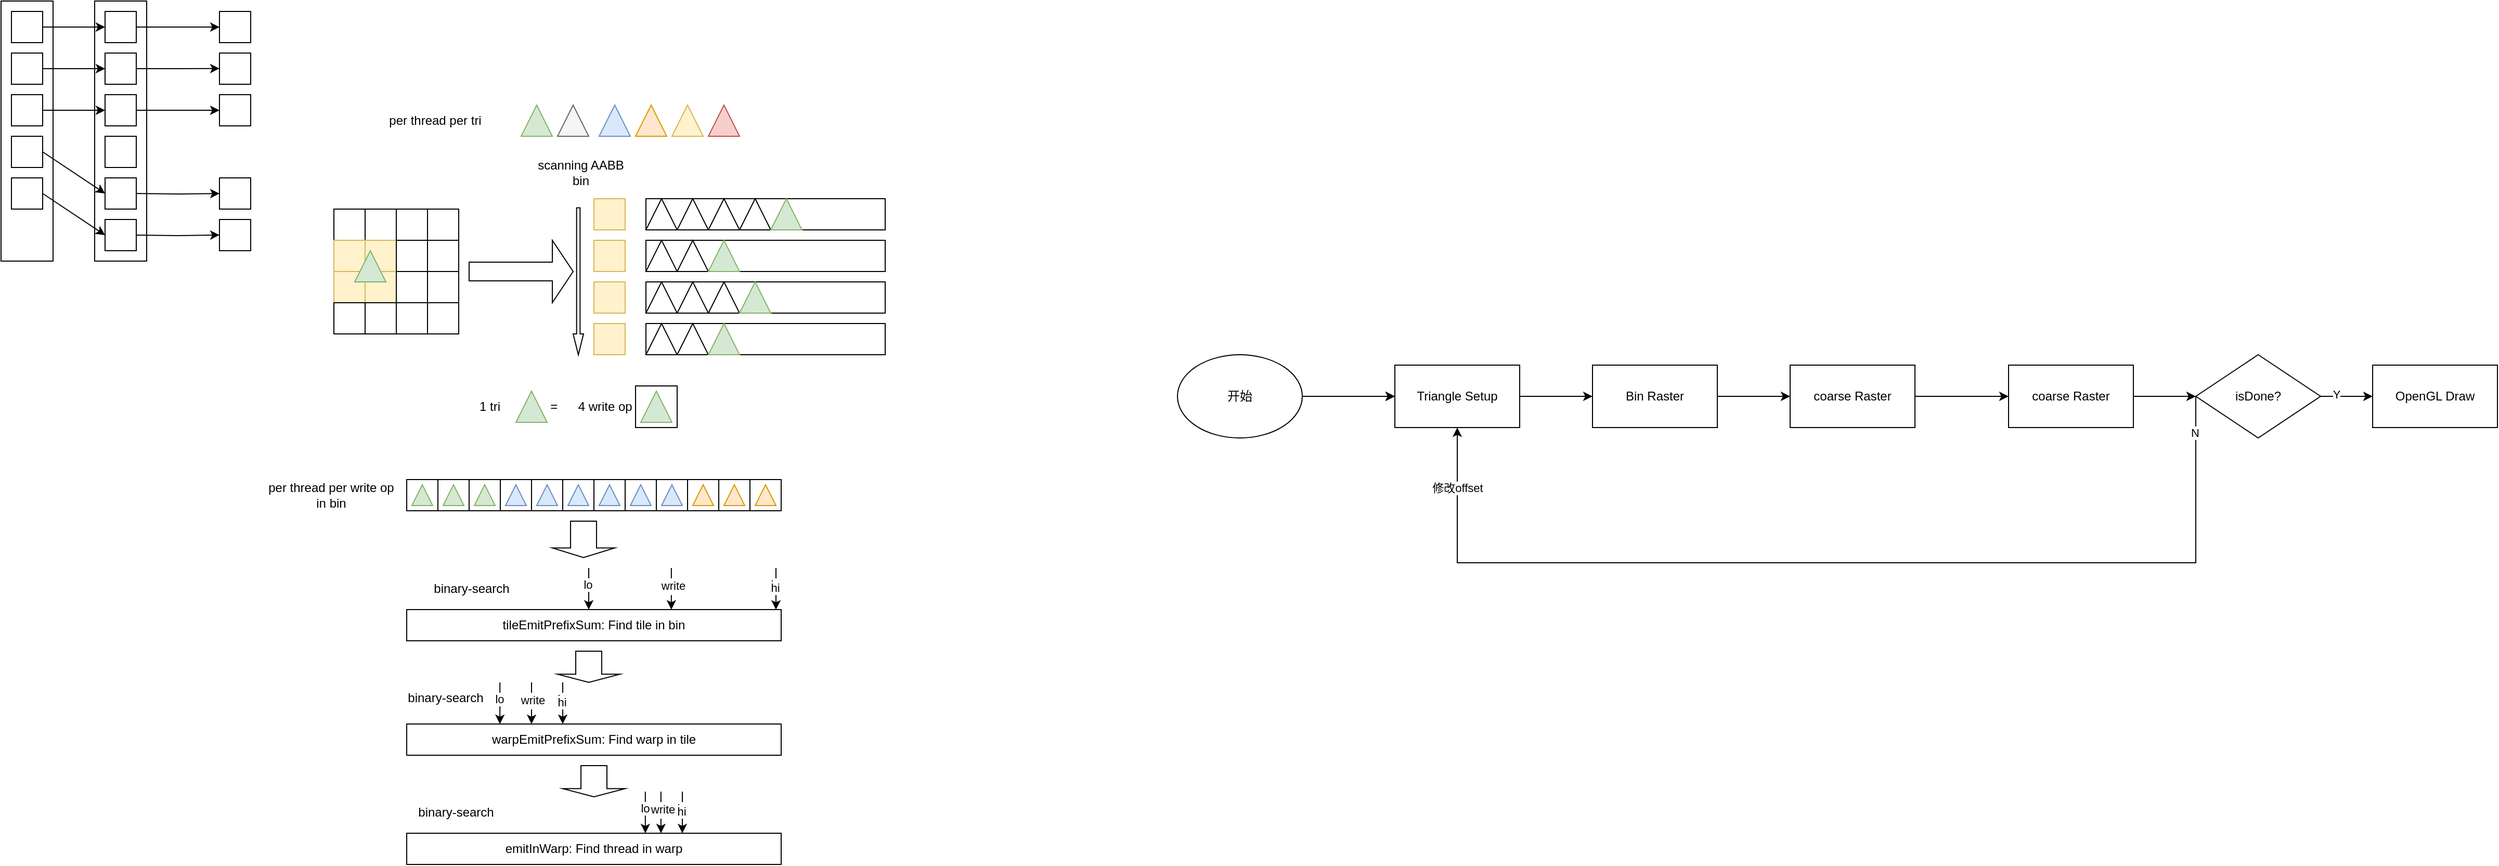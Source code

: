 <mxfile version="24.2.2" type="github">
  <diagram name="第 1 页" id="LOQZdf_YecflDSfbPk9R">
    <mxGraphModel dx="1514" dy="857" grid="1" gridSize="10" guides="1" tooltips="1" connect="1" arrows="1" fold="1" page="1" pageScale="1" pageWidth="827" pageHeight="1169" math="0" shadow="0">
      <root>
        <mxCell id="0" />
        <mxCell id="1" parent="0" />
        <mxCell id="KsGBipaj28z4vU5Ojqf7-1" value="" style="rounded=0;whiteSpace=wrap;html=1;" parent="1" vertex="1">
          <mxGeometry x="140" y="20" width="50" height="250" as="geometry" />
        </mxCell>
        <mxCell id="KsGBipaj28z4vU5Ojqf7-9" value="" style="edgeStyle=orthogonalEdgeStyle;rounded=0;orthogonalLoop=1;jettySize=auto;html=1;" parent="1" source="KsGBipaj28z4vU5Ojqf7-2" target="KsGBipaj28z4vU5Ojqf7-8" edge="1">
          <mxGeometry relative="1" as="geometry" />
        </mxCell>
        <mxCell id="KsGBipaj28z4vU5Ojqf7-2" value="" style="rounded=0;whiteSpace=wrap;html=1;" parent="1" vertex="1">
          <mxGeometry x="150" y="30" width="30" height="30" as="geometry" />
        </mxCell>
        <mxCell id="KsGBipaj28z4vU5Ojqf7-14" style="edgeStyle=orthogonalEdgeStyle;rounded=0;orthogonalLoop=1;jettySize=auto;html=1;exitX=1;exitY=0.5;exitDx=0;exitDy=0;" parent="1" source="KsGBipaj28z4vU5Ojqf7-3" edge="1">
          <mxGeometry relative="1" as="geometry">
            <mxPoint x="260.0" y="84.857" as="targetPoint" />
          </mxGeometry>
        </mxCell>
        <mxCell id="KsGBipaj28z4vU5Ojqf7-3" value="" style="rounded=0;whiteSpace=wrap;html=1;" parent="1" vertex="1">
          <mxGeometry x="150" y="70" width="30" height="30" as="geometry" />
        </mxCell>
        <mxCell id="KsGBipaj28z4vU5Ojqf7-12" value="" style="edgeStyle=orthogonalEdgeStyle;rounded=0;orthogonalLoop=1;jettySize=auto;html=1;" parent="1" source="KsGBipaj28z4vU5Ojqf7-4" target="KsGBipaj28z4vU5Ojqf7-11" edge="1">
          <mxGeometry relative="1" as="geometry" />
        </mxCell>
        <mxCell id="KsGBipaj28z4vU5Ojqf7-4" value="" style="rounded=0;whiteSpace=wrap;html=1;" parent="1" vertex="1">
          <mxGeometry x="150" y="110" width="30" height="30" as="geometry" />
        </mxCell>
        <mxCell id="KsGBipaj28z4vU5Ojqf7-5" value="" style="rounded=0;whiteSpace=wrap;html=1;" parent="1" vertex="1">
          <mxGeometry x="150" y="150" width="30" height="30" as="geometry" />
        </mxCell>
        <mxCell id="KsGBipaj28z4vU5Ojqf7-6" value="" style="rounded=0;whiteSpace=wrap;html=1;" parent="1" vertex="1">
          <mxGeometry x="150" y="190" width="30" height="30" as="geometry" />
        </mxCell>
        <mxCell id="KsGBipaj28z4vU5Ojqf7-7" value="" style="rounded=0;whiteSpace=wrap;html=1;" parent="1" vertex="1">
          <mxGeometry x="150" y="230" width="30" height="30" as="geometry" />
        </mxCell>
        <mxCell id="KsGBipaj28z4vU5Ojqf7-8" value="" style="rounded=0;whiteSpace=wrap;html=1;" parent="1" vertex="1">
          <mxGeometry x="260" y="30" width="30" height="30" as="geometry" />
        </mxCell>
        <mxCell id="KsGBipaj28z4vU5Ojqf7-11" value="" style="rounded=0;whiteSpace=wrap;html=1;" parent="1" vertex="1">
          <mxGeometry x="260" y="110" width="30" height="30" as="geometry" />
        </mxCell>
        <mxCell id="KsGBipaj28z4vU5Ojqf7-15" value="" style="rounded=0;whiteSpace=wrap;html=1;" parent="1" vertex="1">
          <mxGeometry x="260" y="70" width="30" height="30" as="geometry" />
        </mxCell>
        <mxCell id="KsGBipaj28z4vU5Ojqf7-16" value="" style="edgeStyle=orthogonalEdgeStyle;rounded=0;orthogonalLoop=1;jettySize=auto;html=1;" parent="1" target="KsGBipaj28z4vU5Ojqf7-18" edge="1">
          <mxGeometry relative="1" as="geometry">
            <mxPoint x="180" y="205" as="sourcePoint" />
          </mxGeometry>
        </mxCell>
        <mxCell id="KsGBipaj28z4vU5Ojqf7-17" style="edgeStyle=orthogonalEdgeStyle;rounded=0;orthogonalLoop=1;jettySize=auto;html=1;exitX=1;exitY=0.5;exitDx=0;exitDy=0;" parent="1" edge="1">
          <mxGeometry relative="1" as="geometry">
            <mxPoint x="260.0" y="244.857" as="targetPoint" />
            <mxPoint x="180" y="245" as="sourcePoint" />
          </mxGeometry>
        </mxCell>
        <mxCell id="KsGBipaj28z4vU5Ojqf7-18" value="" style="rounded=0;whiteSpace=wrap;html=1;" parent="1" vertex="1">
          <mxGeometry x="260" y="190" width="30" height="30" as="geometry" />
        </mxCell>
        <mxCell id="KsGBipaj28z4vU5Ojqf7-19" value="" style="rounded=0;whiteSpace=wrap;html=1;" parent="1" vertex="1">
          <mxGeometry x="260" y="230" width="30" height="30" as="geometry" />
        </mxCell>
        <mxCell id="KsGBipaj28z4vU5Ojqf7-20" value="" style="rounded=0;whiteSpace=wrap;html=1;" parent="1" vertex="1">
          <mxGeometry x="50" y="20" width="50" height="250" as="geometry" />
        </mxCell>
        <mxCell id="KsGBipaj28z4vU5Ojqf7-26" style="edgeStyle=orthogonalEdgeStyle;rounded=0;orthogonalLoop=1;jettySize=auto;html=1;exitX=1;exitY=0.5;exitDx=0;exitDy=0;entryX=0;entryY=0.5;entryDx=0;entryDy=0;" parent="1" source="KsGBipaj28z4vU5Ojqf7-21" target="KsGBipaj28z4vU5Ojqf7-2" edge="1">
          <mxGeometry relative="1" as="geometry" />
        </mxCell>
        <mxCell id="KsGBipaj28z4vU5Ojqf7-21" value="" style="rounded=0;whiteSpace=wrap;html=1;" parent="1" vertex="1">
          <mxGeometry x="60" y="30" width="30" height="30" as="geometry" />
        </mxCell>
        <mxCell id="KsGBipaj28z4vU5Ojqf7-27" style="edgeStyle=orthogonalEdgeStyle;rounded=0;orthogonalLoop=1;jettySize=auto;html=1;exitX=1;exitY=0.5;exitDx=0;exitDy=0;entryX=0;entryY=0.5;entryDx=0;entryDy=0;" parent="1" source="KsGBipaj28z4vU5Ojqf7-22" target="KsGBipaj28z4vU5Ojqf7-3" edge="1">
          <mxGeometry relative="1" as="geometry" />
        </mxCell>
        <mxCell id="KsGBipaj28z4vU5Ojqf7-22" value="" style="rounded=0;whiteSpace=wrap;html=1;" parent="1" vertex="1">
          <mxGeometry x="60" y="70" width="30" height="30" as="geometry" />
        </mxCell>
        <mxCell id="KsGBipaj28z4vU5Ojqf7-28" style="edgeStyle=orthogonalEdgeStyle;rounded=0;orthogonalLoop=1;jettySize=auto;html=1;exitX=1;exitY=0.5;exitDx=0;exitDy=0;entryX=0;entryY=0.5;entryDx=0;entryDy=0;" parent="1" source="KsGBipaj28z4vU5Ojqf7-23" target="KsGBipaj28z4vU5Ojqf7-4" edge="1">
          <mxGeometry relative="1" as="geometry" />
        </mxCell>
        <mxCell id="KsGBipaj28z4vU5Ojqf7-23" value="" style="rounded=0;whiteSpace=wrap;html=1;" parent="1" vertex="1">
          <mxGeometry x="60" y="110" width="30" height="30" as="geometry" />
        </mxCell>
        <mxCell id="KsGBipaj28z4vU5Ojqf7-29" style="rounded=0;orthogonalLoop=1;jettySize=auto;html=1;exitX=1;exitY=0.5;exitDx=0;exitDy=0;entryX=0;entryY=0.5;entryDx=0;entryDy=0;" parent="1" source="KsGBipaj28z4vU5Ojqf7-24" target="KsGBipaj28z4vU5Ojqf7-6" edge="1">
          <mxGeometry relative="1" as="geometry" />
        </mxCell>
        <mxCell id="KsGBipaj28z4vU5Ojqf7-24" value="" style="rounded=0;whiteSpace=wrap;html=1;" parent="1" vertex="1">
          <mxGeometry x="60" y="150" width="30" height="30" as="geometry" />
        </mxCell>
        <mxCell id="KsGBipaj28z4vU5Ojqf7-30" style="rounded=0;orthogonalLoop=1;jettySize=auto;html=1;exitX=1;exitY=0.5;exitDx=0;exitDy=0;entryX=0;entryY=0.5;entryDx=0;entryDy=0;" parent="1" source="KsGBipaj28z4vU5Ojqf7-25" target="KsGBipaj28z4vU5Ojqf7-7" edge="1">
          <mxGeometry relative="1" as="geometry" />
        </mxCell>
        <mxCell id="KsGBipaj28z4vU5Ojqf7-25" value="" style="rounded=0;whiteSpace=wrap;html=1;" parent="1" vertex="1">
          <mxGeometry x="60" y="190" width="30" height="30" as="geometry" />
        </mxCell>
        <mxCell id="KsGBipaj28z4vU5Ojqf7-32" value="" style="rounded=0;whiteSpace=wrap;html=1;" parent="1" vertex="1">
          <mxGeometry x="370" y="220" width="30" height="30" as="geometry" />
        </mxCell>
        <mxCell id="KsGBipaj28z4vU5Ojqf7-33" value="" style="rounded=0;whiteSpace=wrap;html=1;" parent="1" vertex="1">
          <mxGeometry x="400" y="220" width="30" height="30" as="geometry" />
        </mxCell>
        <mxCell id="KsGBipaj28z4vU5Ojqf7-34" value="" style="rounded=0;whiteSpace=wrap;html=1;" parent="1" vertex="1">
          <mxGeometry x="430" y="220" width="30" height="30" as="geometry" />
        </mxCell>
        <mxCell id="KsGBipaj28z4vU5Ojqf7-35" value="" style="rounded=0;whiteSpace=wrap;html=1;" parent="1" vertex="1">
          <mxGeometry x="460" y="220" width="30" height="30" as="geometry" />
        </mxCell>
        <mxCell id="KsGBipaj28z4vU5Ojqf7-36" value="" style="rounded=0;whiteSpace=wrap;html=1;fillColor=#fff2cc;strokeColor=#d6b656;" parent="1" vertex="1">
          <mxGeometry x="370" y="250" width="30" height="30" as="geometry" />
        </mxCell>
        <mxCell id="KsGBipaj28z4vU5Ojqf7-37" value="" style="rounded=0;whiteSpace=wrap;html=1;fillColor=#fff2cc;strokeColor=#d6b656;" parent="1" vertex="1">
          <mxGeometry x="400" y="250" width="30" height="30" as="geometry" />
        </mxCell>
        <mxCell id="KsGBipaj28z4vU5Ojqf7-38" value="" style="rounded=0;whiteSpace=wrap;html=1;" parent="1" vertex="1">
          <mxGeometry x="430" y="250" width="30" height="30" as="geometry" />
        </mxCell>
        <mxCell id="KsGBipaj28z4vU5Ojqf7-39" value="" style="rounded=0;whiteSpace=wrap;html=1;" parent="1" vertex="1">
          <mxGeometry x="460" y="250" width="30" height="30" as="geometry" />
        </mxCell>
        <mxCell id="KsGBipaj28z4vU5Ojqf7-40" value="" style="rounded=0;whiteSpace=wrap;html=1;fillColor=#fff2cc;strokeColor=#d6b656;" parent="1" vertex="1">
          <mxGeometry x="370" y="280" width="30" height="30" as="geometry" />
        </mxCell>
        <mxCell id="KsGBipaj28z4vU5Ojqf7-41" value="" style="rounded=0;whiteSpace=wrap;html=1;fillColor=#fff2cc;strokeColor=#d6b656;" parent="1" vertex="1">
          <mxGeometry x="400" y="280" width="30" height="30" as="geometry" />
        </mxCell>
        <mxCell id="KsGBipaj28z4vU5Ojqf7-42" value="" style="rounded=0;whiteSpace=wrap;html=1;" parent="1" vertex="1">
          <mxGeometry x="430" y="280" width="30" height="30" as="geometry" />
        </mxCell>
        <mxCell id="KsGBipaj28z4vU5Ojqf7-43" value="" style="rounded=0;whiteSpace=wrap;html=1;" parent="1" vertex="1">
          <mxGeometry x="460" y="280" width="30" height="30" as="geometry" />
        </mxCell>
        <mxCell id="KsGBipaj28z4vU5Ojqf7-44" value="" style="rounded=0;whiteSpace=wrap;html=1;" parent="1" vertex="1">
          <mxGeometry x="370" y="310" width="30" height="30" as="geometry" />
        </mxCell>
        <mxCell id="KsGBipaj28z4vU5Ojqf7-45" value="" style="rounded=0;whiteSpace=wrap;html=1;" parent="1" vertex="1">
          <mxGeometry x="400" y="310" width="30" height="30" as="geometry" />
        </mxCell>
        <mxCell id="KsGBipaj28z4vU5Ojqf7-46" value="" style="rounded=0;whiteSpace=wrap;html=1;" parent="1" vertex="1">
          <mxGeometry x="430" y="310" width="30" height="30" as="geometry" />
        </mxCell>
        <mxCell id="KsGBipaj28z4vU5Ojqf7-47" value="" style="rounded=0;whiteSpace=wrap;html=1;" parent="1" vertex="1">
          <mxGeometry x="460" y="310" width="30" height="30" as="geometry" />
        </mxCell>
        <mxCell id="KsGBipaj28z4vU5Ojqf7-31" value="" style="triangle;whiteSpace=wrap;html=1;rotation=-90;fillColor=#d5e8d4;strokeColor=#82b366;" parent="1" vertex="1">
          <mxGeometry x="390" y="260" width="30" height="30" as="geometry" />
        </mxCell>
        <mxCell id="KsGBipaj28z4vU5Ojqf7-51" value="" style="rounded=0;whiteSpace=wrap;html=1;fillColor=#fff2cc;strokeColor=#d6b656;" parent="1" vertex="1">
          <mxGeometry x="620" y="210" width="30" height="30" as="geometry" />
        </mxCell>
        <mxCell id="KsGBipaj28z4vU5Ojqf7-52" value="" style="rounded=0;whiteSpace=wrap;html=1;fillColor=#fff2cc;strokeColor=#d6b656;" parent="1" vertex="1">
          <mxGeometry x="620" y="250" width="30" height="30" as="geometry" />
        </mxCell>
        <mxCell id="KsGBipaj28z4vU5Ojqf7-53" value="" style="rounded=0;whiteSpace=wrap;html=1;fillColor=#fff2cc;strokeColor=#d6b656;" parent="1" vertex="1">
          <mxGeometry x="620" y="290" width="30" height="30" as="geometry" />
        </mxCell>
        <mxCell id="KsGBipaj28z4vU5Ojqf7-54" value="" style="rounded=0;whiteSpace=wrap;html=1;fillColor=#fff2cc;strokeColor=#d6b656;" parent="1" vertex="1">
          <mxGeometry x="620" y="330" width="30" height="30" as="geometry" />
        </mxCell>
        <mxCell id="KsGBipaj28z4vU5Ojqf7-55" value="" style="rounded=0;whiteSpace=wrap;html=1;" parent="1" vertex="1">
          <mxGeometry x="670" y="210" width="230" height="30" as="geometry" />
        </mxCell>
        <mxCell id="KsGBipaj28z4vU5Ojqf7-56" value="" style="rounded=0;whiteSpace=wrap;html=1;" parent="1" vertex="1">
          <mxGeometry x="670" y="250" width="230" height="30" as="geometry" />
        </mxCell>
        <mxCell id="KsGBipaj28z4vU5Ojqf7-57" value="" style="rounded=0;whiteSpace=wrap;html=1;" parent="1" vertex="1">
          <mxGeometry x="670" y="290" width="230" height="30" as="geometry" />
        </mxCell>
        <mxCell id="KsGBipaj28z4vU5Ojqf7-58" value="" style="rounded=0;whiteSpace=wrap;html=1;" parent="1" vertex="1">
          <mxGeometry x="670" y="330" width="230" height="30" as="geometry" />
        </mxCell>
        <mxCell id="KsGBipaj28z4vU5Ojqf7-59" value="" style="triangle;whiteSpace=wrap;html=1;rotation=-90;" parent="1" vertex="1">
          <mxGeometry x="670" y="210" width="30" height="30" as="geometry" />
        </mxCell>
        <mxCell id="KsGBipaj28z4vU5Ojqf7-60" value="" style="triangle;whiteSpace=wrap;html=1;rotation=-90;" parent="1" vertex="1">
          <mxGeometry x="700" y="210" width="30" height="30" as="geometry" />
        </mxCell>
        <mxCell id="KsGBipaj28z4vU5Ojqf7-61" value="" style="triangle;whiteSpace=wrap;html=1;rotation=-90;" parent="1" vertex="1">
          <mxGeometry x="670" y="250" width="30" height="30" as="geometry" />
        </mxCell>
        <mxCell id="KsGBipaj28z4vU5Ojqf7-62" value="" style="triangle;whiteSpace=wrap;html=1;rotation=-90;" parent="1" vertex="1">
          <mxGeometry x="700" y="250" width="30" height="30" as="geometry" />
        </mxCell>
        <mxCell id="KsGBipaj28z4vU5Ojqf7-63" value="" style="triangle;whiteSpace=wrap;html=1;rotation=-90;" parent="1" vertex="1">
          <mxGeometry x="670" y="290" width="30" height="30" as="geometry" />
        </mxCell>
        <mxCell id="KsGBipaj28z4vU5Ojqf7-64" value="" style="triangle;whiteSpace=wrap;html=1;rotation=-90;" parent="1" vertex="1">
          <mxGeometry x="700" y="290" width="30" height="30" as="geometry" />
        </mxCell>
        <mxCell id="KsGBipaj28z4vU5Ojqf7-65" value="" style="triangle;whiteSpace=wrap;html=1;rotation=-90;" parent="1" vertex="1">
          <mxGeometry x="670" y="330" width="30" height="30" as="geometry" />
        </mxCell>
        <mxCell id="KsGBipaj28z4vU5Ojqf7-66" value="" style="triangle;whiteSpace=wrap;html=1;rotation=-90;" parent="1" vertex="1">
          <mxGeometry x="700" y="330" width="30" height="30" as="geometry" />
        </mxCell>
        <mxCell id="KsGBipaj28z4vU5Ojqf7-67" value="" style="triangle;whiteSpace=wrap;html=1;rotation=-90;" parent="1" vertex="1">
          <mxGeometry x="730" y="210" width="30" height="30" as="geometry" />
        </mxCell>
        <mxCell id="KsGBipaj28z4vU5Ojqf7-68" value="" style="triangle;whiteSpace=wrap;html=1;rotation=-90;" parent="1" vertex="1">
          <mxGeometry x="760" y="210" width="30" height="30" as="geometry" />
        </mxCell>
        <mxCell id="KsGBipaj28z4vU5Ojqf7-69" value="" style="triangle;whiteSpace=wrap;html=1;rotation=-90;" parent="1" vertex="1">
          <mxGeometry x="730" y="290" width="30" height="30" as="geometry" />
        </mxCell>
        <mxCell id="KsGBipaj28z4vU5Ojqf7-71" value="" style="triangle;whiteSpace=wrap;html=1;rotation=-90;fillColor=#d5e8d4;strokeColor=#82b366;" parent="1" vertex="1">
          <mxGeometry x="790" y="210" width="30" height="30" as="geometry" />
        </mxCell>
        <mxCell id="KsGBipaj28z4vU5Ojqf7-72" value="" style="triangle;whiteSpace=wrap;html=1;rotation=-90;fillColor=#d5e8d4;strokeColor=#82b366;" parent="1" vertex="1">
          <mxGeometry x="730" y="250" width="30" height="30" as="geometry" />
        </mxCell>
        <mxCell id="KsGBipaj28z4vU5Ojqf7-73" value="" style="triangle;whiteSpace=wrap;html=1;rotation=-90;fillColor=#d5e8d4;strokeColor=#82b366;" parent="1" vertex="1">
          <mxGeometry x="760" y="290" width="30" height="30" as="geometry" />
        </mxCell>
        <mxCell id="KsGBipaj28z4vU5Ojqf7-74" value="" style="triangle;whiteSpace=wrap;html=1;rotation=-90;fillColor=#d5e8d4;strokeColor=#82b366;" parent="1" vertex="1">
          <mxGeometry x="730" y="330" width="30" height="30" as="geometry" />
        </mxCell>
        <mxCell id="KsGBipaj28z4vU5Ojqf7-76" value="" style="html=1;shadow=0;dashed=0;align=center;verticalAlign=middle;shape=mxgraph.arrows2.arrow;dy=0.67;dx=20;notch=0;rotation=90;" parent="1" vertex="1">
          <mxGeometry x="534.38" y="284.38" width="141.25" height="10" as="geometry" />
        </mxCell>
        <mxCell id="KsGBipaj28z4vU5Ojqf7-77" value="scanning AABB bin" style="text;html=1;align=center;verticalAlign=middle;whiteSpace=wrap;rounded=0;" parent="1" vertex="1">
          <mxGeometry x="565" y="170" width="85" height="30" as="geometry" />
        </mxCell>
        <mxCell id="KsGBipaj28z4vU5Ojqf7-80" value="" style="shape=singleArrow;whiteSpace=wrap;html=1;" parent="1" vertex="1">
          <mxGeometry x="500" y="250" width="100" height="60" as="geometry" />
        </mxCell>
        <mxCell id="KsGBipaj28z4vU5Ojqf7-95" value="" style="rounded=0;whiteSpace=wrap;html=1;rotation=-90;container=0;" parent="1" vertex="1">
          <mxGeometry x="440" y="480" width="30" height="30" as="geometry" />
        </mxCell>
        <mxCell id="KsGBipaj28z4vU5Ojqf7-119" value="" style="group" parent="1" vertex="1" connectable="0">
          <mxGeometry x="490" y="390" width="210" height="40" as="geometry" />
        </mxCell>
        <mxCell id="KsGBipaj28z4vU5Ojqf7-106" value="" style="triangle;whiteSpace=wrap;html=1;rotation=-90;fillColor=#d5e8d4;strokeColor=#82b366;" parent="KsGBipaj28z4vU5Ojqf7-119" vertex="1">
          <mxGeometry x="55" y="5" width="30" height="30" as="geometry" />
        </mxCell>
        <mxCell id="KsGBipaj28z4vU5Ojqf7-116" value="" style="group" parent="KsGBipaj28z4vU5Ojqf7-119" vertex="1" connectable="0">
          <mxGeometry x="170" width="40" height="40" as="geometry" />
        </mxCell>
        <mxCell id="KsGBipaj28z4vU5Ojqf7-114" value="" style="rounded=0;whiteSpace=wrap;html=1;" parent="KsGBipaj28z4vU5Ojqf7-116" vertex="1">
          <mxGeometry width="40" height="40" as="geometry" />
        </mxCell>
        <mxCell id="KsGBipaj28z4vU5Ojqf7-115" value="" style="triangle;whiteSpace=wrap;html=1;rotation=-90;fillColor=#d5e8d4;strokeColor=#82b366;" parent="KsGBipaj28z4vU5Ojqf7-116" vertex="1">
          <mxGeometry x="5" y="5" width="30" height="30" as="geometry" />
        </mxCell>
        <mxCell id="KsGBipaj28z4vU5Ojqf7-117" value="1 tri" style="text;html=1;align=center;verticalAlign=middle;whiteSpace=wrap;rounded=0;" parent="KsGBipaj28z4vU5Ojqf7-119" vertex="1">
          <mxGeometry y="5" width="60" height="30" as="geometry" />
        </mxCell>
        <mxCell id="KsGBipaj28z4vU5Ojqf7-118" value="=&lt;span style=&quot;white-space: pre;&quot;&gt;&#x9;&lt;/span&gt;4 write op" style="text;html=1;align=center;verticalAlign=middle;whiteSpace=wrap;rounded=0;" parent="KsGBipaj28z4vU5Ojqf7-119" vertex="1">
          <mxGeometry x="85" y="5" width="85" height="30" as="geometry" />
        </mxCell>
        <mxCell id="KsGBipaj28z4vU5Ojqf7-120" value="" style="triangle;whiteSpace=wrap;html=1;rotation=-90;fillColor=#d5e8d4;strokeColor=#82b366;" parent="1" vertex="1">
          <mxGeometry x="445" y="485" width="20" height="20" as="geometry" />
        </mxCell>
        <mxCell id="KsGBipaj28z4vU5Ojqf7-121" value="" style="rounded=0;whiteSpace=wrap;html=1;rotation=-90;container=0;" parent="1" vertex="1">
          <mxGeometry x="470" y="480" width="30" height="30" as="geometry" />
        </mxCell>
        <mxCell id="KsGBipaj28z4vU5Ojqf7-122" value="" style="triangle;whiteSpace=wrap;html=1;rotation=-90;fillColor=#d5e8d4;strokeColor=#82b366;" parent="1" vertex="1">
          <mxGeometry x="475" y="485" width="20" height="20" as="geometry" />
        </mxCell>
        <mxCell id="KsGBipaj28z4vU5Ojqf7-123" value="" style="triangle;whiteSpace=wrap;html=1;rotation=-90;fillColor=#d5e8d4;strokeColor=#82b366;" parent="1" vertex="1">
          <mxGeometry x="550" y="120" width="30" height="30" as="geometry" />
        </mxCell>
        <mxCell id="KsGBipaj28z4vU5Ojqf7-124" value="" style="triangle;whiteSpace=wrap;html=1;rotation=-90;fillColor=#f5f5f5;strokeColor=#666666;fontColor=#333333;" parent="1" vertex="1">
          <mxGeometry x="585" y="120" width="30" height="30" as="geometry" />
        </mxCell>
        <mxCell id="KsGBipaj28z4vU5Ojqf7-125" value="" style="triangle;whiteSpace=wrap;html=1;rotation=-90;fillColor=#dae8fc;strokeColor=#6c8ebf;" parent="1" vertex="1">
          <mxGeometry x="625" y="120" width="30" height="30" as="geometry" />
        </mxCell>
        <mxCell id="KsGBipaj28z4vU5Ojqf7-126" value="" style="triangle;whiteSpace=wrap;html=1;rotation=-90;fillColor=#ffe6cc;strokeColor=#d79b00;" parent="1" vertex="1">
          <mxGeometry x="660" y="120" width="30" height="30" as="geometry" />
        </mxCell>
        <mxCell id="KsGBipaj28z4vU5Ojqf7-127" value="" style="triangle;whiteSpace=wrap;html=1;rotation=-90;fillColor=#fff2cc;strokeColor=#d6b656;" parent="1" vertex="1">
          <mxGeometry x="695" y="120" width="30" height="30" as="geometry" />
        </mxCell>
        <mxCell id="KsGBipaj28z4vU5Ojqf7-128" value="" style="triangle;whiteSpace=wrap;html=1;rotation=-90;fillColor=#f8cecc;strokeColor=#b85450;" parent="1" vertex="1">
          <mxGeometry x="730" y="120" width="30" height="30" as="geometry" />
        </mxCell>
        <mxCell id="KsGBipaj28z4vU5Ojqf7-131" value="per thread per tri" style="text;html=1;align=center;verticalAlign=middle;whiteSpace=wrap;rounded=0;" parent="1" vertex="1">
          <mxGeometry x="415" y="120" width="105" height="30" as="geometry" />
        </mxCell>
        <mxCell id="KsGBipaj28z4vU5Ojqf7-132" value="per thread per write op&lt;div&gt;in bin&lt;/div&gt;" style="text;html=1;align=center;verticalAlign=middle;whiteSpace=wrap;rounded=0;" parent="1" vertex="1">
          <mxGeometry x="305" y="480" width="125" height="30" as="geometry" />
        </mxCell>
        <mxCell id="KsGBipaj28z4vU5Ojqf7-133" value="" style="rounded=0;whiteSpace=wrap;html=1;rotation=-90;container=0;" parent="1" vertex="1">
          <mxGeometry x="500" y="480" width="30" height="30" as="geometry" />
        </mxCell>
        <mxCell id="KsGBipaj28z4vU5Ojqf7-134" value="" style="triangle;whiteSpace=wrap;html=1;rotation=-90;fillColor=#d5e8d4;strokeColor=#82b366;" parent="1" vertex="1">
          <mxGeometry x="505" y="485" width="20" height="20" as="geometry" />
        </mxCell>
        <mxCell id="KsGBipaj28z4vU5Ojqf7-135" value="" style="rounded=0;whiteSpace=wrap;html=1;rotation=-90;container=0;" parent="1" vertex="1">
          <mxGeometry x="530" y="480" width="30" height="30" as="geometry" />
        </mxCell>
        <mxCell id="KsGBipaj28z4vU5Ojqf7-136" value="" style="triangle;whiteSpace=wrap;html=1;rotation=-90;fillColor=#dae8fc;strokeColor=#6c8ebf;" parent="1" vertex="1">
          <mxGeometry x="535" y="485" width="20" height="20" as="geometry" />
        </mxCell>
        <mxCell id="KsGBipaj28z4vU5Ojqf7-137" value="" style="rounded=0;whiteSpace=wrap;html=1;rotation=-90;container=0;" parent="1" vertex="1">
          <mxGeometry x="560" y="480" width="30" height="30" as="geometry" />
        </mxCell>
        <mxCell id="KsGBipaj28z4vU5Ojqf7-138" value="" style="triangle;whiteSpace=wrap;html=1;rotation=-90;fillColor=#dae8fc;strokeColor=#6c8ebf;" parent="1" vertex="1">
          <mxGeometry x="565" y="485" width="20" height="20" as="geometry" />
        </mxCell>
        <mxCell id="KsGBipaj28z4vU5Ojqf7-139" value="" style="rounded=0;whiteSpace=wrap;html=1;rotation=-90;container=0;" parent="1" vertex="1">
          <mxGeometry x="590" y="480" width="30" height="30" as="geometry" />
        </mxCell>
        <mxCell id="KsGBipaj28z4vU5Ojqf7-140" value="" style="triangle;whiteSpace=wrap;html=1;rotation=-90;fillColor=#dae8fc;strokeColor=#6c8ebf;" parent="1" vertex="1">
          <mxGeometry x="595" y="485" width="20" height="20" as="geometry" />
        </mxCell>
        <mxCell id="KsGBipaj28z4vU5Ojqf7-141" value="" style="rounded=0;whiteSpace=wrap;html=1;rotation=-90;container=0;" parent="1" vertex="1">
          <mxGeometry x="620" y="480" width="30" height="30" as="geometry" />
        </mxCell>
        <mxCell id="KsGBipaj28z4vU5Ojqf7-142" value="" style="triangle;whiteSpace=wrap;html=1;rotation=-90;fillColor=#dae8fc;strokeColor=#6c8ebf;" parent="1" vertex="1">
          <mxGeometry x="625" y="485" width="20" height="20" as="geometry" />
        </mxCell>
        <mxCell id="KsGBipaj28z4vU5Ojqf7-143" value="" style="rounded=0;whiteSpace=wrap;html=1;rotation=-90;container=0;" parent="1" vertex="1">
          <mxGeometry x="650" y="480" width="30" height="30" as="geometry" />
        </mxCell>
        <mxCell id="KsGBipaj28z4vU5Ojqf7-144" value="" style="triangle;whiteSpace=wrap;html=1;rotation=-90;fillColor=#dae8fc;strokeColor=#6c8ebf;" parent="1" vertex="1">
          <mxGeometry x="655" y="485" width="20" height="20" as="geometry" />
        </mxCell>
        <mxCell id="KsGBipaj28z4vU5Ojqf7-145" value="" style="rounded=0;whiteSpace=wrap;html=1;rotation=-90;container=0;" parent="1" vertex="1">
          <mxGeometry x="680" y="480" width="30" height="30" as="geometry" />
        </mxCell>
        <mxCell id="KsGBipaj28z4vU5Ojqf7-146" value="" style="triangle;whiteSpace=wrap;html=1;rotation=-90;fillColor=#dae8fc;strokeColor=#6c8ebf;" parent="1" vertex="1">
          <mxGeometry x="685" y="485" width="20" height="20" as="geometry" />
        </mxCell>
        <mxCell id="KsGBipaj28z4vU5Ojqf7-147" value="" style="rounded=0;whiteSpace=wrap;html=1;rotation=-90;container=0;" parent="1" vertex="1">
          <mxGeometry x="710" y="480" width="30" height="30" as="geometry" />
        </mxCell>
        <mxCell id="KsGBipaj28z4vU5Ojqf7-148" value="" style="triangle;whiteSpace=wrap;html=1;rotation=-90;fillColor=#ffe6cc;strokeColor=#d79b00;" parent="1" vertex="1">
          <mxGeometry x="715" y="485" width="20" height="20" as="geometry" />
        </mxCell>
        <mxCell id="KsGBipaj28z4vU5Ojqf7-149" value="" style="rounded=0;whiteSpace=wrap;html=1;rotation=-90;container=0;" parent="1" vertex="1">
          <mxGeometry x="740" y="480" width="30" height="30" as="geometry" />
        </mxCell>
        <mxCell id="KsGBipaj28z4vU5Ojqf7-150" value="" style="triangle;whiteSpace=wrap;html=1;rotation=-90;fillColor=#ffe6cc;strokeColor=#d79b00;" parent="1" vertex="1">
          <mxGeometry x="745" y="485" width="20" height="20" as="geometry" />
        </mxCell>
        <mxCell id="KsGBipaj28z4vU5Ojqf7-151" value="" style="rounded=0;whiteSpace=wrap;html=1;rotation=-90;container=0;" parent="1" vertex="1">
          <mxGeometry x="770" y="480" width="30" height="30" as="geometry" />
        </mxCell>
        <mxCell id="KsGBipaj28z4vU5Ojqf7-152" value="" style="triangle;whiteSpace=wrap;html=1;rotation=-90;fillColor=#ffe6cc;strokeColor=#d79b00;" parent="1" vertex="1">
          <mxGeometry x="775" y="485" width="20" height="20" as="geometry" />
        </mxCell>
        <mxCell id="KsGBipaj28z4vU5Ojqf7-153" value="tileEmitPrefixSum: Find tile in bin" style="rounded=0;whiteSpace=wrap;html=1;" parent="1" vertex="1">
          <mxGeometry x="440" y="605" width="360" height="30" as="geometry" />
        </mxCell>
        <mxCell id="KsGBipaj28z4vU5Ojqf7-154" value="" style="endArrow=classic;html=1;rounded=0;" parent="1" edge="1">
          <mxGeometry width="50" height="50" relative="1" as="geometry">
            <mxPoint x="615" y="565" as="sourcePoint" />
            <mxPoint x="615" y="605" as="targetPoint" />
          </mxGeometry>
        </mxCell>
        <mxCell id="KsGBipaj28z4vU5Ojqf7-155" value="lo" style="edgeLabel;html=1;align=center;verticalAlign=middle;resizable=0;points=[];" parent="KsGBipaj28z4vU5Ojqf7-154" vertex="1" connectable="0">
          <mxGeometry x="-0.23" y="-1" relative="1" as="geometry">
            <mxPoint as="offset" />
          </mxGeometry>
        </mxCell>
        <mxCell id="KsGBipaj28z4vU5Ojqf7-157" value="" style="endArrow=classic;html=1;rounded=0;" parent="1" edge="1">
          <mxGeometry width="50" height="50" relative="1" as="geometry">
            <mxPoint x="795" y="565" as="sourcePoint" />
            <mxPoint x="795" y="605" as="targetPoint" />
          </mxGeometry>
        </mxCell>
        <mxCell id="KsGBipaj28z4vU5Ojqf7-158" value="lo" style="edgeLabel;html=1;align=center;verticalAlign=middle;resizable=0;points=[];" parent="KsGBipaj28z4vU5Ojqf7-157" vertex="1" connectable="0">
          <mxGeometry x="-0.23" y="-1" relative="1" as="geometry">
            <mxPoint as="offset" />
          </mxGeometry>
        </mxCell>
        <mxCell id="KsGBipaj28z4vU5Ojqf7-159" value="hi" style="edgeLabel;html=1;align=center;verticalAlign=middle;resizable=0;points=[];" parent="KsGBipaj28z4vU5Ojqf7-157" vertex="1" connectable="0">
          <mxGeometry x="-0.087" y="-1" relative="1" as="geometry">
            <mxPoint as="offset" />
          </mxGeometry>
        </mxCell>
        <mxCell id="KsGBipaj28z4vU5Ojqf7-160" value="" style="endArrow=classic;html=1;rounded=0;" parent="1" edge="1">
          <mxGeometry width="50" height="50" relative="1" as="geometry">
            <mxPoint x="694.43" y="565" as="sourcePoint" />
            <mxPoint x="694.43" y="605" as="targetPoint" />
          </mxGeometry>
        </mxCell>
        <mxCell id="KsGBipaj28z4vU5Ojqf7-161" value="lo" style="edgeLabel;html=1;align=center;verticalAlign=middle;resizable=0;points=[];" parent="KsGBipaj28z4vU5Ojqf7-160" vertex="1" connectable="0">
          <mxGeometry x="-0.23" y="-1" relative="1" as="geometry">
            <mxPoint as="offset" />
          </mxGeometry>
        </mxCell>
        <mxCell id="KsGBipaj28z4vU5Ojqf7-162" value="hi" style="edgeLabel;html=1;align=center;verticalAlign=middle;resizable=0;points=[];" parent="KsGBipaj28z4vU5Ojqf7-160" vertex="1" connectable="0">
          <mxGeometry x="-0.087" y="-1" relative="1" as="geometry">
            <mxPoint as="offset" />
          </mxGeometry>
        </mxCell>
        <mxCell id="KsGBipaj28z4vU5Ojqf7-163" value="write" style="edgeLabel;html=1;align=center;verticalAlign=middle;resizable=0;points=[];" parent="KsGBipaj28z4vU5Ojqf7-160" vertex="1" connectable="0">
          <mxGeometry x="-0.173" y="1" relative="1" as="geometry">
            <mxPoint as="offset" />
          </mxGeometry>
        </mxCell>
        <mxCell id="KsGBipaj28z4vU5Ojqf7-164" value="" style="shape=singleArrow;direction=south;whiteSpace=wrap;html=1;arrowWidth=0.416;arrowSize=0.264;" parent="1" vertex="1">
          <mxGeometry x="580" y="520" width="60" height="35" as="geometry" />
        </mxCell>
        <mxCell id="KsGBipaj28z4vU5Ojqf7-166" value="warpEmitPrefixSum: Find warp in tile" style="rounded=0;whiteSpace=wrap;html=1;" parent="1" vertex="1">
          <mxGeometry x="440" y="715" width="360" height="30" as="geometry" />
        </mxCell>
        <mxCell id="KsGBipaj28z4vU5Ojqf7-167" value="" style="endArrow=classic;html=1;rounded=0;" parent="1" edge="1">
          <mxGeometry width="50" height="50" relative="1" as="geometry">
            <mxPoint x="529.6" y="675" as="sourcePoint" />
            <mxPoint x="529.6" y="715" as="targetPoint" />
          </mxGeometry>
        </mxCell>
        <mxCell id="KsGBipaj28z4vU5Ojqf7-168" value="lo" style="edgeLabel;html=1;align=center;verticalAlign=middle;resizable=0;points=[];" parent="KsGBipaj28z4vU5Ojqf7-167" vertex="1" connectable="0">
          <mxGeometry x="-0.23" y="-1" relative="1" as="geometry">
            <mxPoint as="offset" />
          </mxGeometry>
        </mxCell>
        <mxCell id="KsGBipaj28z4vU5Ojqf7-169" value="" style="endArrow=classic;html=1;rounded=0;" parent="1" edge="1">
          <mxGeometry width="50" height="50" relative="1" as="geometry">
            <mxPoint x="590" y="675" as="sourcePoint" />
            <mxPoint x="590" y="715" as="targetPoint" />
          </mxGeometry>
        </mxCell>
        <mxCell id="KsGBipaj28z4vU5Ojqf7-170" value="lo" style="edgeLabel;html=1;align=center;verticalAlign=middle;resizable=0;points=[];" parent="KsGBipaj28z4vU5Ojqf7-169" vertex="1" connectable="0">
          <mxGeometry x="-0.23" y="-1" relative="1" as="geometry">
            <mxPoint as="offset" />
          </mxGeometry>
        </mxCell>
        <mxCell id="KsGBipaj28z4vU5Ojqf7-171" value="hi" style="edgeLabel;html=1;align=center;verticalAlign=middle;resizable=0;points=[];" parent="KsGBipaj28z4vU5Ojqf7-169" vertex="1" connectable="0">
          <mxGeometry x="-0.087" y="-1" relative="1" as="geometry">
            <mxPoint as="offset" />
          </mxGeometry>
        </mxCell>
        <mxCell id="KsGBipaj28z4vU5Ojqf7-172" value="" style="endArrow=classic;html=1;rounded=0;" parent="1" edge="1">
          <mxGeometry width="50" height="50" relative="1" as="geometry">
            <mxPoint x="560" y="675" as="sourcePoint" />
            <mxPoint x="560" y="715" as="targetPoint" />
          </mxGeometry>
        </mxCell>
        <mxCell id="KsGBipaj28z4vU5Ojqf7-173" value="lo" style="edgeLabel;html=1;align=center;verticalAlign=middle;resizable=0;points=[];" parent="KsGBipaj28z4vU5Ojqf7-172" vertex="1" connectable="0">
          <mxGeometry x="-0.23" y="-1" relative="1" as="geometry">
            <mxPoint as="offset" />
          </mxGeometry>
        </mxCell>
        <mxCell id="KsGBipaj28z4vU5Ojqf7-174" value="hi" style="edgeLabel;html=1;align=center;verticalAlign=middle;resizable=0;points=[];" parent="KsGBipaj28z4vU5Ojqf7-172" vertex="1" connectable="0">
          <mxGeometry x="-0.087" y="-1" relative="1" as="geometry">
            <mxPoint as="offset" />
          </mxGeometry>
        </mxCell>
        <mxCell id="KsGBipaj28z4vU5Ojqf7-175" value="write" style="edgeLabel;html=1;align=center;verticalAlign=middle;resizable=0;points=[];" parent="KsGBipaj28z4vU5Ojqf7-172" vertex="1" connectable="0">
          <mxGeometry x="-0.173" y="1" relative="1" as="geometry">
            <mxPoint as="offset" />
          </mxGeometry>
        </mxCell>
        <mxCell id="KsGBipaj28z4vU5Ojqf7-176" value="" style="shape=singleArrow;direction=south;whiteSpace=wrap;html=1;arrowWidth=0.416;arrowSize=0.264;" parent="1" vertex="1">
          <mxGeometry x="585" y="645" width="60" height="30" as="geometry" />
        </mxCell>
        <mxCell id="KsGBipaj28z4vU5Ojqf7-177" value="emitInWarp: Find thread in warp" style="rounded=0;whiteSpace=wrap;html=1;" parent="1" vertex="1">
          <mxGeometry x="440" y="820" width="360" height="30" as="geometry" />
        </mxCell>
        <mxCell id="KsGBipaj28z4vU5Ojqf7-178" value="" style="endArrow=classic;html=1;rounded=0;" parent="1" edge="1">
          <mxGeometry width="50" height="50" relative="1" as="geometry">
            <mxPoint x="669.43" y="780" as="sourcePoint" />
            <mxPoint x="669.43" y="820" as="targetPoint" />
          </mxGeometry>
        </mxCell>
        <mxCell id="KsGBipaj28z4vU5Ojqf7-179" value="lo" style="edgeLabel;html=1;align=center;verticalAlign=middle;resizable=0;points=[];" parent="KsGBipaj28z4vU5Ojqf7-178" vertex="1" connectable="0">
          <mxGeometry x="-0.23" y="-1" relative="1" as="geometry">
            <mxPoint as="offset" />
          </mxGeometry>
        </mxCell>
        <mxCell id="KsGBipaj28z4vU5Ojqf7-180" value="" style="endArrow=classic;html=1;rounded=0;" parent="1" edge="1">
          <mxGeometry width="50" height="50" relative="1" as="geometry">
            <mxPoint x="705.0" y="780" as="sourcePoint" />
            <mxPoint x="705.0" y="820" as="targetPoint" />
          </mxGeometry>
        </mxCell>
        <mxCell id="KsGBipaj28z4vU5Ojqf7-181" value="lo" style="edgeLabel;html=1;align=center;verticalAlign=middle;resizable=0;points=[];" parent="KsGBipaj28z4vU5Ojqf7-180" vertex="1" connectable="0">
          <mxGeometry x="-0.23" y="-1" relative="1" as="geometry">
            <mxPoint as="offset" />
          </mxGeometry>
        </mxCell>
        <mxCell id="KsGBipaj28z4vU5Ojqf7-182" value="hi" style="edgeLabel;html=1;align=center;verticalAlign=middle;resizable=0;points=[];" parent="KsGBipaj28z4vU5Ojqf7-180" vertex="1" connectable="0">
          <mxGeometry x="-0.087" y="-1" relative="1" as="geometry">
            <mxPoint as="offset" />
          </mxGeometry>
        </mxCell>
        <mxCell id="KsGBipaj28z4vU5Ojqf7-183" value="" style="endArrow=classic;html=1;rounded=0;" parent="1" edge="1">
          <mxGeometry width="50" height="50" relative="1" as="geometry">
            <mxPoint x="684.43" y="780" as="sourcePoint" />
            <mxPoint x="684.43" y="820" as="targetPoint" />
          </mxGeometry>
        </mxCell>
        <mxCell id="KsGBipaj28z4vU5Ojqf7-184" value="lo" style="edgeLabel;html=1;align=center;verticalAlign=middle;resizable=0;points=[];" parent="KsGBipaj28z4vU5Ojqf7-183" vertex="1" connectable="0">
          <mxGeometry x="-0.23" y="-1" relative="1" as="geometry">
            <mxPoint as="offset" />
          </mxGeometry>
        </mxCell>
        <mxCell id="KsGBipaj28z4vU5Ojqf7-185" value="hi" style="edgeLabel;html=1;align=center;verticalAlign=middle;resizable=0;points=[];" parent="KsGBipaj28z4vU5Ojqf7-183" vertex="1" connectable="0">
          <mxGeometry x="-0.087" y="-1" relative="1" as="geometry">
            <mxPoint as="offset" />
          </mxGeometry>
        </mxCell>
        <mxCell id="KsGBipaj28z4vU5Ojqf7-186" value="write" style="edgeLabel;html=1;align=center;verticalAlign=middle;resizable=0;points=[];" parent="KsGBipaj28z4vU5Ojqf7-183" vertex="1" connectable="0">
          <mxGeometry x="-0.173" y="1" relative="1" as="geometry">
            <mxPoint as="offset" />
          </mxGeometry>
        </mxCell>
        <mxCell id="KsGBipaj28z4vU5Ojqf7-187" value="" style="shape=singleArrow;direction=south;whiteSpace=wrap;html=1;arrowWidth=0.416;arrowSize=0.264;" parent="1" vertex="1">
          <mxGeometry x="590" y="755" width="60" height="30" as="geometry" />
        </mxCell>
        <mxCell id="KsGBipaj28z4vU5Ojqf7-190" value="binary-search" style="text;html=1;align=center;verticalAlign=middle;whiteSpace=wrap;rounded=0;" parent="1" vertex="1">
          <mxGeometry x="455" y="570" width="95" height="30" as="geometry" />
        </mxCell>
        <mxCell id="KsGBipaj28z4vU5Ojqf7-192" value="binary-search" style="text;html=1;align=center;verticalAlign=middle;whiteSpace=wrap;rounded=0;" parent="1" vertex="1">
          <mxGeometry x="430" y="675" width="95" height="30" as="geometry" />
        </mxCell>
        <mxCell id="KsGBipaj28z4vU5Ojqf7-193" value="binary-search" style="text;html=1;align=center;verticalAlign=middle;whiteSpace=wrap;rounded=0;" parent="1" vertex="1">
          <mxGeometry x="440" y="785" width="95" height="30" as="geometry" />
        </mxCell>
        <mxCell id="feUhhq6i_nWkiSoppopv-5" value="" style="edgeStyle=orthogonalEdgeStyle;rounded=0;orthogonalLoop=1;jettySize=auto;html=1;exitX=1;exitY=0.5;exitDx=0;exitDy=0;" parent="1" source="feUhhq6i_nWkiSoppopv-1" target="feUhhq6i_nWkiSoppopv-4" edge="1">
          <mxGeometry relative="1" as="geometry" />
        </mxCell>
        <mxCell id="feUhhq6i_nWkiSoppopv-1" value="Triangle Setup" style="rounded=0;whiteSpace=wrap;html=1;" parent="1" vertex="1">
          <mxGeometry x="1390" y="370" width="120" height="60" as="geometry" />
        </mxCell>
        <mxCell id="feUhhq6i_nWkiSoppopv-3" value="" style="edgeStyle=orthogonalEdgeStyle;rounded=0;orthogonalLoop=1;jettySize=auto;html=1;" parent="1" source="feUhhq6i_nWkiSoppopv-2" target="feUhhq6i_nWkiSoppopv-1" edge="1">
          <mxGeometry relative="1" as="geometry" />
        </mxCell>
        <mxCell id="0A5sKxgqtpavLOTZuZa4-8" value="" style="edgeStyle=orthogonalEdgeStyle;rounded=0;orthogonalLoop=1;jettySize=auto;html=1;" edge="1" parent="1" source="feUhhq6i_nWkiSoppopv-2" target="feUhhq6i_nWkiSoppopv-1">
          <mxGeometry relative="1" as="geometry" />
        </mxCell>
        <mxCell id="feUhhq6i_nWkiSoppopv-2" value="开始" style="ellipse;whiteSpace=wrap;html=1;" parent="1" vertex="1">
          <mxGeometry x="1181" y="360" width="120" height="80" as="geometry" />
        </mxCell>
        <mxCell id="feUhhq6i_nWkiSoppopv-7" value="" style="edgeStyle=orthogonalEdgeStyle;rounded=0;orthogonalLoop=1;jettySize=auto;html=1;exitX=1;exitY=0.5;exitDx=0;exitDy=0;" parent="1" source="feUhhq6i_nWkiSoppopv-4" target="feUhhq6i_nWkiSoppopv-6" edge="1">
          <mxGeometry relative="1" as="geometry" />
        </mxCell>
        <mxCell id="feUhhq6i_nWkiSoppopv-4" value="Bin Raster" style="rounded=0;whiteSpace=wrap;html=1;" parent="1" vertex="1">
          <mxGeometry x="1580" y="370" width="120" height="60" as="geometry" />
        </mxCell>
        <mxCell id="feUhhq6i_nWkiSoppopv-9" value="" style="edgeStyle=orthogonalEdgeStyle;rounded=0;orthogonalLoop=1;jettySize=auto;html=1;" parent="1" source="feUhhq6i_nWkiSoppopv-6" target="feUhhq6i_nWkiSoppopv-8" edge="1">
          <mxGeometry relative="1" as="geometry" />
        </mxCell>
        <mxCell id="feUhhq6i_nWkiSoppopv-6" value="coarse Raster" style="rounded=0;whiteSpace=wrap;html=1;" parent="1" vertex="1">
          <mxGeometry x="1770" y="370" width="120" height="60" as="geometry" />
        </mxCell>
        <mxCell id="feUhhq6i_nWkiSoppopv-13" value="" style="edgeStyle=orthogonalEdgeStyle;rounded=0;orthogonalLoop=1;jettySize=auto;html=1;" parent="1" source="feUhhq6i_nWkiSoppopv-8" target="feUhhq6i_nWkiSoppopv-12" edge="1">
          <mxGeometry relative="1" as="geometry" />
        </mxCell>
        <mxCell id="feUhhq6i_nWkiSoppopv-8" value="coarse Raster" style="rounded=0;whiteSpace=wrap;html=1;" parent="1" vertex="1">
          <mxGeometry x="1980" y="370" width="120" height="60" as="geometry" />
        </mxCell>
        <mxCell id="feUhhq6i_nWkiSoppopv-14" style="edgeStyle=orthogonalEdgeStyle;rounded=0;orthogonalLoop=1;jettySize=auto;html=1;exitX=0;exitY=0.5;exitDx=0;exitDy=0;entryX=0.5;entryY=1;entryDx=0;entryDy=0;" parent="1" source="feUhhq6i_nWkiSoppopv-12" target="feUhhq6i_nWkiSoppopv-1" edge="1">
          <mxGeometry relative="1" as="geometry">
            <Array as="points">
              <mxPoint x="2160" y="560" />
              <mxPoint x="1450" y="560" />
            </Array>
            <mxPoint x="1070" y="490" as="targetPoint" />
          </mxGeometry>
        </mxCell>
        <mxCell id="feUhhq6i_nWkiSoppopv-18" value="N" style="edgeLabel;html=1;align=center;verticalAlign=middle;resizable=0;points=[];" parent="feUhhq6i_nWkiSoppopv-14" vertex="1" connectable="0">
          <mxGeometry x="-0.931" y="-1" relative="1" as="geometry">
            <mxPoint as="offset" />
          </mxGeometry>
        </mxCell>
        <mxCell id="feUhhq6i_nWkiSoppopv-19" value="修改offset" style="edgeLabel;html=1;align=center;verticalAlign=middle;resizable=0;points=[];" parent="feUhhq6i_nWkiSoppopv-14" vertex="1" connectable="0">
          <mxGeometry x="0.885" relative="1" as="geometry">
            <mxPoint as="offset" />
          </mxGeometry>
        </mxCell>
        <mxCell id="feUhhq6i_nWkiSoppopv-16" value="" style="edgeStyle=orthogonalEdgeStyle;rounded=0;orthogonalLoop=1;jettySize=auto;html=1;exitX=1;exitY=0.5;exitDx=0;exitDy=0;entryX=0;entryY=0.5;entryDx=0;entryDy=0;" parent="1" edge="1" target="feUhhq6i_nWkiSoppopv-15" source="feUhhq6i_nWkiSoppopv-12">
          <mxGeometry relative="1" as="geometry">
            <mxPoint x="2280" y="540" as="sourcePoint" />
            <mxPoint x="2280" y="630" as="targetPoint" />
          </mxGeometry>
        </mxCell>
        <mxCell id="feUhhq6i_nWkiSoppopv-17" value="Y" style="edgeLabel;html=1;align=center;verticalAlign=middle;resizable=0;points=[];" parent="feUhhq6i_nWkiSoppopv-16" vertex="1" connectable="0">
          <mxGeometry x="-0.347" y="2" relative="1" as="geometry">
            <mxPoint x="-2" as="offset" />
          </mxGeometry>
        </mxCell>
        <mxCell id="feUhhq6i_nWkiSoppopv-12" value="isDone?" style="rhombus;whiteSpace=wrap;html=1;rounded=0;" parent="1" vertex="1">
          <mxGeometry x="2160" y="360" width="120" height="80" as="geometry" />
        </mxCell>
        <mxCell id="feUhhq6i_nWkiSoppopv-15" value="OpenGL Draw" style="whiteSpace=wrap;html=1;rounded=0;" parent="1" vertex="1">
          <mxGeometry x="2330" y="370" width="120" height="60" as="geometry" />
        </mxCell>
      </root>
    </mxGraphModel>
  </diagram>
</mxfile>
